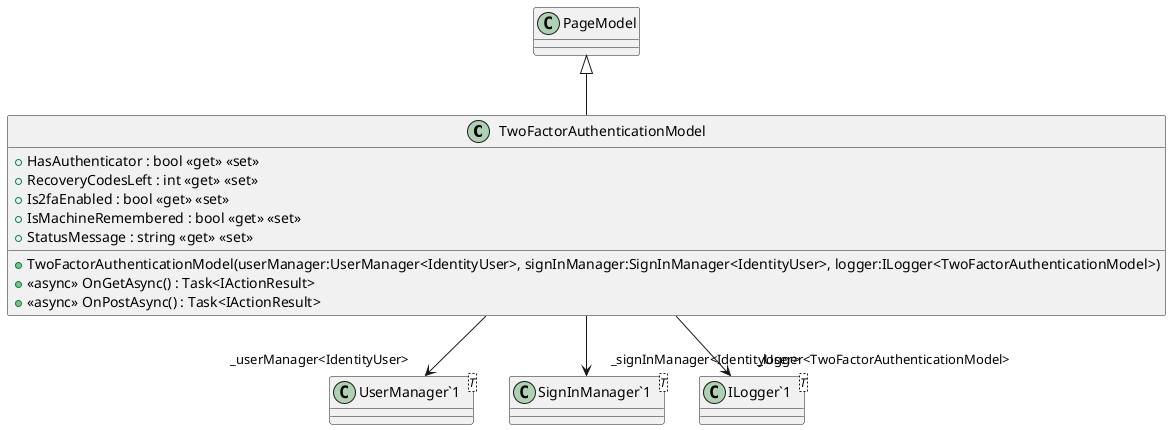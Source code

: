 @startuml
class TwoFactorAuthenticationModel {
    + TwoFactorAuthenticationModel(userManager:UserManager<IdentityUser>, signInManager:SignInManager<IdentityUser>, logger:ILogger<TwoFactorAuthenticationModel>)
    + HasAuthenticator : bool <<get>> <<set>>
    + RecoveryCodesLeft : int <<get>> <<set>>
    + Is2faEnabled : bool <<get>> <<set>>
    + IsMachineRemembered : bool <<get>> <<set>>
    + StatusMessage : string <<get>> <<set>>
    + <<async>> OnGetAsync() : Task<IActionResult>
    + <<async>> OnPostAsync() : Task<IActionResult>
}
class "UserManager`1"<T> {
}
class "SignInManager`1"<T> {
}
class "ILogger`1"<T> {
}
PageModel <|-- TwoFactorAuthenticationModel
TwoFactorAuthenticationModel --> "_userManager<IdentityUser>" "UserManager`1"
TwoFactorAuthenticationModel --> "_signInManager<IdentityUser>" "SignInManager`1"
TwoFactorAuthenticationModel --> "_logger<TwoFactorAuthenticationModel>" "ILogger`1"
@enduml
